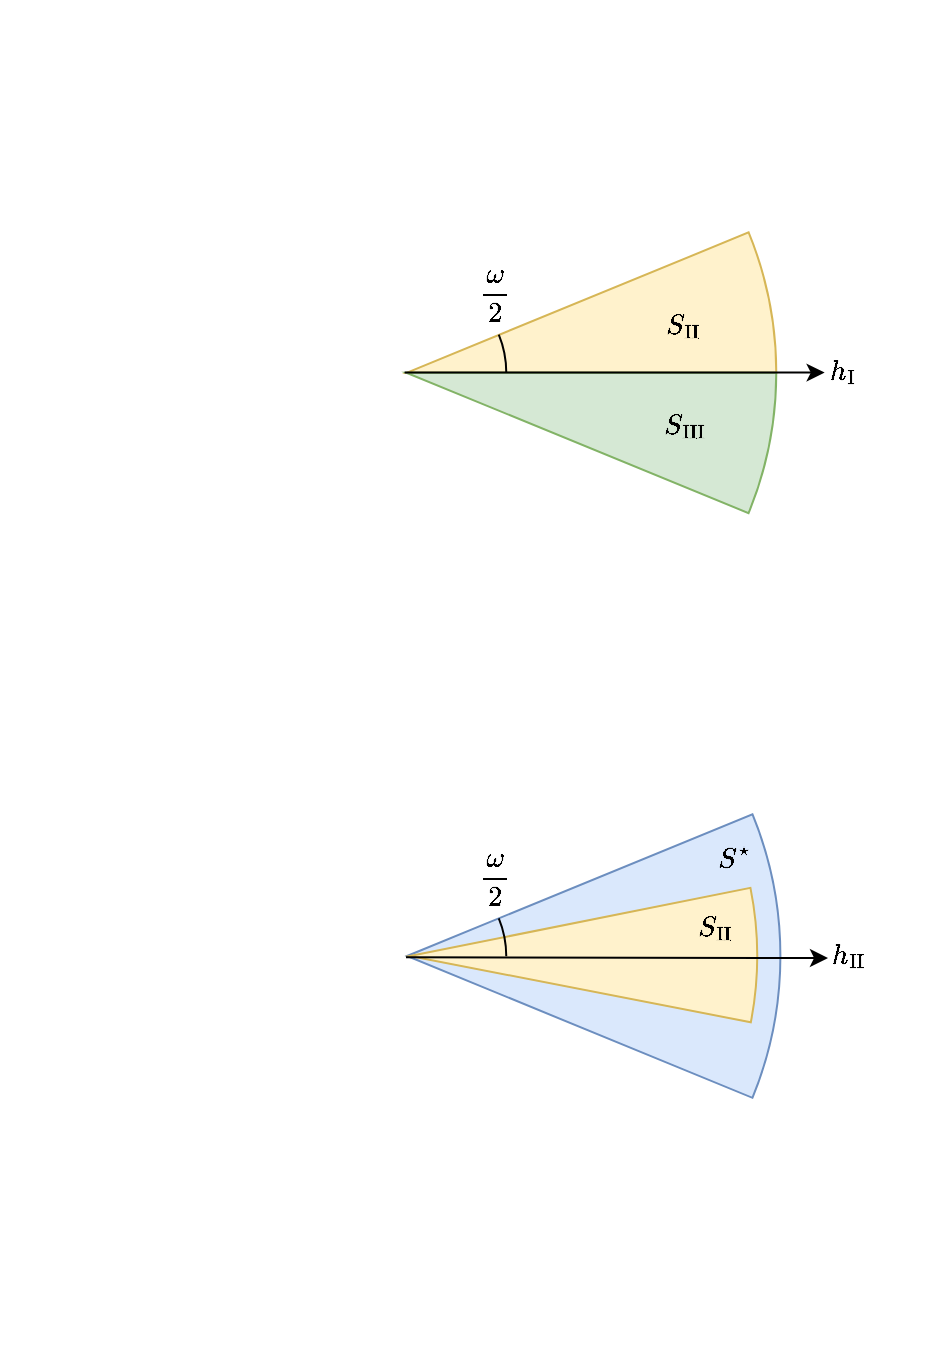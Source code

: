 <mxfile version="20.6.0" type="github">
  <diagram id="85g586EzvK8vTw8IZWv8" name="Page-1">
    <mxGraphModel dx="1292" dy="716" grid="1" gridSize="10" guides="1" tooltips="1" connect="1" arrows="1" fold="1" page="1" pageScale="1" pageWidth="827" pageHeight="1169" math="1" shadow="0">
      <root>
        <mxCell id="0" />
        <mxCell id="1" parent="0" />
        <mxCell id="PyO2Ggy3WTRFLJfQddXv-44" value="" style="verticalLabelPosition=bottom;verticalAlign=top;html=1;shape=mxgraph.basic.pie;startAngle=0.188;endAngle=0.25;shadow=0;fillColor=#fff2cc;strokeColor=#d6b656;rotation=0;" parent="1" vertex="1">
          <mxGeometry x="64.95" y="33.72" width="369.19" height="369.19" as="geometry" />
        </mxCell>
        <mxCell id="PyO2Ggy3WTRFLJfQddXv-43" value="$$h_\text{I}$$" style="text;html=1;strokeColor=none;fillColor=none;align=center;verticalAlign=middle;whiteSpace=wrap;rounded=0;shadow=0;sketch=0;" parent="1" vertex="1">
          <mxGeometry x="458.32" y="202.51" width="20" height="30" as="geometry" />
        </mxCell>
        <mxCell id="PyO2Ggy3WTRFLJfQddXv-59" value="" style="verticalLabelPosition=bottom;verticalAlign=top;html=1;shape=mxgraph.basic.pie;startAngle=0.188;endAngle=0.312;shadow=0;fillColor=#dae8fc;strokeColor=#6c8ebf;rotation=0;" parent="1" vertex="1">
          <mxGeometry x="62.88" y="323.35" width="373.32" height="373.32" as="geometry" />
        </mxCell>
        <mxCell id="PyO2Ggy3WTRFLJfQddXv-76" value="$$h_\text{II}$$" style="text;html=1;strokeColor=none;fillColor=none;align=center;verticalAlign=middle;whiteSpace=wrap;rounded=0;shadow=0;sketch=0;fontColor=#000000;" parent="1" vertex="1">
          <mxGeometry x="455.32" y="495.01" width="30" height="30" as="geometry" />
        </mxCell>
        <mxCell id="LCEAn6SN-X00JBckabs0-1" value="" style="verticalLabelPosition=bottom;verticalAlign=top;html=1;shape=mxgraph.basic.pie;startAngle=0.25;endAngle=0.312;shadow=0;rotation=0;fillColor=#d5e8d4;strokeColor=#82b366;" parent="1" vertex="1">
          <mxGeometry x="64.13" y="33.31" width="370.01" height="370.01" as="geometry" />
        </mxCell>
        <mxCell id="LCEAn6SN-X00JBckabs0-2" value="$$S_{\text{II}}$$" style="text;html=1;strokeColor=none;fillColor=none;align=center;verticalAlign=middle;whiteSpace=wrap;rounded=0;opacity=90;" parent="1" vertex="1">
          <mxGeometry x="358.32" y="180" width="60" height="30" as="geometry" />
        </mxCell>
        <mxCell id="z3RL2ZZ6f8MCvAjvbJkS-1" value="$$S_{\text{III}}$$" style="text;html=1;strokeColor=none;fillColor=none;align=center;verticalAlign=middle;whiteSpace=wrap;rounded=0;opacity=90;" vertex="1" parent="1">
          <mxGeometry x="358.32" y="229.51" width="60" height="30" as="geometry" />
        </mxCell>
        <mxCell id="z3RL2ZZ6f8MCvAjvbJkS-3" value="" style="verticalLabelPosition=bottom;verticalAlign=top;html=1;shape=mxgraph.basic.pie;startAngle=0.188;endAngle=0.25;shadow=0;fillColor=#fff2cc;strokeColor=#d6b656;rotation=11;" vertex="1" parent="1">
          <mxGeometry x="77.29" y="336.35" width="347.31" height="347.31" as="geometry" />
        </mxCell>
        <mxCell id="PyO2Ggy3WTRFLJfQddXv-7" value="" style="endArrow=classic;html=1;rounded=0;" parent="1" edge="1">
          <mxGeometry width="50" height="50" relative="1" as="geometry">
            <mxPoint x="248.318" y="218.308" as="sourcePoint" />
            <mxPoint x="458.32" y="218.31" as="targetPoint" />
          </mxGeometry>
        </mxCell>
        <mxCell id="PyO2Ggy3WTRFLJfQddXv-74" value="" style="endArrow=classic;html=1;rounded=0;fontColor=#000000;curved=1;" parent="1" edge="1">
          <mxGeometry width="50" height="50" relative="1" as="geometry">
            <mxPoint x="249" y="510.68" as="sourcePoint" />
            <mxPoint x="460" y="511" as="targetPoint" />
          </mxGeometry>
        </mxCell>
        <mxCell id="z3RL2ZZ6f8MCvAjvbJkS-4" value="$$S_{\text{II}}$$" style="text;html=1;strokeColor=none;fillColor=none;align=center;verticalAlign=middle;whiteSpace=wrap;rounded=0;opacity=90;" vertex="1" parent="1">
          <mxGeometry x="374.14" y="480.68" width="60" height="30" as="geometry" />
        </mxCell>
        <mxCell id="z3RL2ZZ6f8MCvAjvbJkS-5" value="$$S^\star$$" style="text;html=1;strokeColor=none;fillColor=none;align=center;verticalAlign=middle;whiteSpace=wrap;rounded=0;opacity=90;" vertex="1" parent="1">
          <mxGeometry x="383.0" y="446.68" width="60" height="30" as="geometry" />
        </mxCell>
        <mxCell id="z3RL2ZZ6f8MCvAjvbJkS-8" value="" style="verticalLabelPosition=bottom;verticalAlign=top;html=1;shape=mxgraph.basic.arc;startAngle=0.188;endAngle=0.25;" vertex="1" parent="1">
          <mxGeometry x="199.14" y="168.31" width="100" height="100" as="geometry" />
        </mxCell>
        <mxCell id="z3RL2ZZ6f8MCvAjvbJkS-9" value="$$\frac{\omega}{2}$$" style="text;html=1;strokeColor=none;fillColor=none;align=center;verticalAlign=middle;whiteSpace=wrap;rounded=0;" vertex="1" parent="1">
          <mxGeometry x="264" y="164" width="60" height="30" as="geometry" />
        </mxCell>
        <mxCell id="z3RL2ZZ6f8MCvAjvbJkS-10" value="" style="verticalLabelPosition=bottom;verticalAlign=top;html=1;shape=mxgraph.basic.arc;startAngle=0.188;endAngle=0.25;" vertex="1" parent="1">
          <mxGeometry x="199.14" y="460.16" width="100" height="100" as="geometry" />
        </mxCell>
        <mxCell id="z3RL2ZZ6f8MCvAjvbJkS-11" value="$$\frac{\omega}{2}$$" style="text;html=1;strokeColor=none;fillColor=none;align=center;verticalAlign=middle;whiteSpace=wrap;rounded=0;" vertex="1" parent="1">
          <mxGeometry x="264" y="455.85" width="60" height="30" as="geometry" />
        </mxCell>
      </root>
    </mxGraphModel>
  </diagram>
</mxfile>
